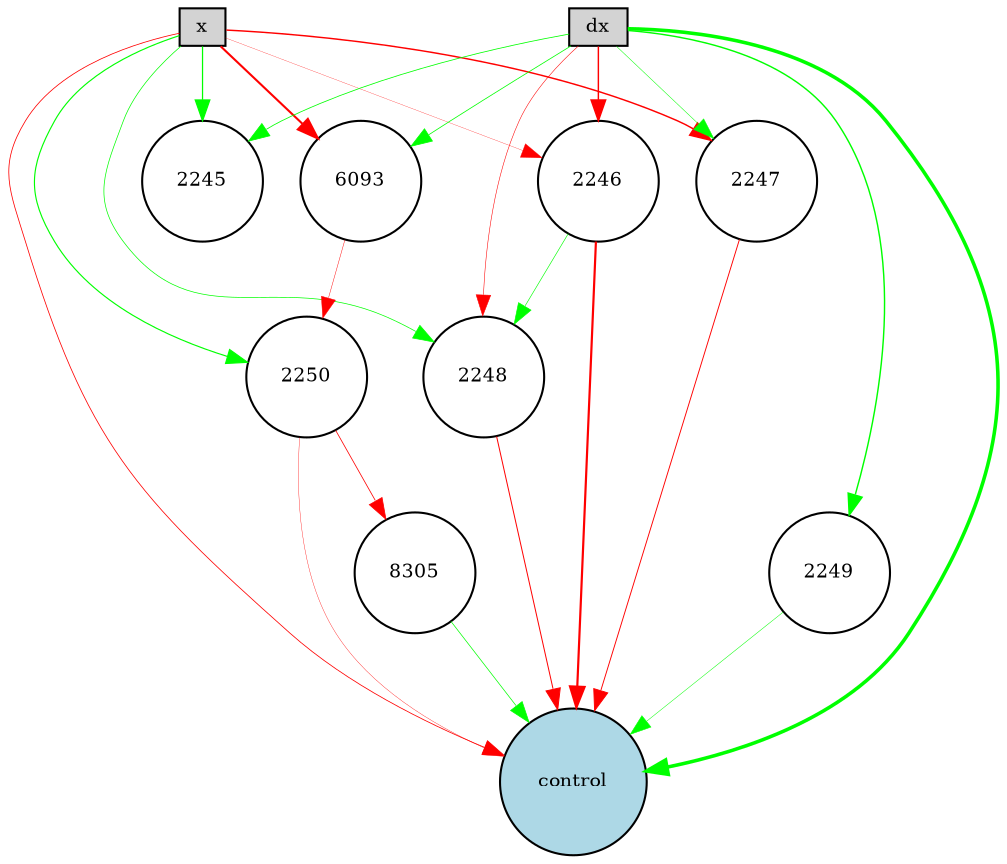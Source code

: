 digraph {
	node [fontsize=9 height=0.2 shape=circle width=0.2]
	x [fillcolor=lightgray shape=box style=filled]
	dx [fillcolor=lightgray shape=box style=filled]
	control [fillcolor=lightblue style=filled]
	2246 [fillcolor=white style=filled]
	2247 [fillcolor=white style=filled]
	2248 [fillcolor=white style=filled]
	2249 [fillcolor=white style=filled]
	2250 [fillcolor=white style=filled]
	6093 [fillcolor=white style=filled]
	8305 [fillcolor=white style=filled]
	2250 -> control [color=red penwidth=0.17146957344861913 style=solid]
	x -> 2250 [color=green penwidth=0.5502889672566822 style=solid]
	2246 -> control [color=red penwidth=1.0516504204715715 style=solid]
	x -> 2245 [color=green penwidth=0.6038759680616193 style=solid]
	2247 -> control [color=red penwidth=0.4530417115855456 style=solid]
	x -> 2246 [color=red penwidth=0.13200654222430924 style=solid]
	dx -> 2248 [color=red penwidth=0.26020615223883836 style=solid]
	x -> 2248 [color=green penwidth=0.34201391334713616 style=solid]
	dx -> 2249 [color=green penwidth=0.6882104770230222 style=solid]
	2249 -> control [color=green penwidth=0.23593042237163472 style=solid]
	dx -> 2245 [color=green penwidth=0.37889972169897335 style=solid]
	dx -> 2246 [color=red penwidth=0.6928219474380086 style=solid]
	dx -> control [color=green penwidth=1.7130908468334358 style=solid]
	x -> 2247 [color=red penwidth=0.6987280343894396 style=solid]
	2248 -> control [color=red penwidth=0.47942510714022835 style=solid]
	dx -> 2247 [color=green penwidth=0.2448527908672052 style=solid]
	x -> control [color=red penwidth=0.3789927914442357 style=solid]
	dx -> 6093 [color=green penwidth=0.3665491328449758 style=solid]
	6093 -> 2250 [color=red penwidth=0.21492857712376415 style=solid]
	x -> 6093 [color=red penwidth=0.997038369455983 style=solid]
	2246 -> 2248 [color=green penwidth=0.303226324834326 style=solid]
	2250 -> 8305 [color=red penwidth=0.37450308430223533 style=solid]
	8305 -> control [color=green penwidth=0.34289035017101466 style=solid]
}
